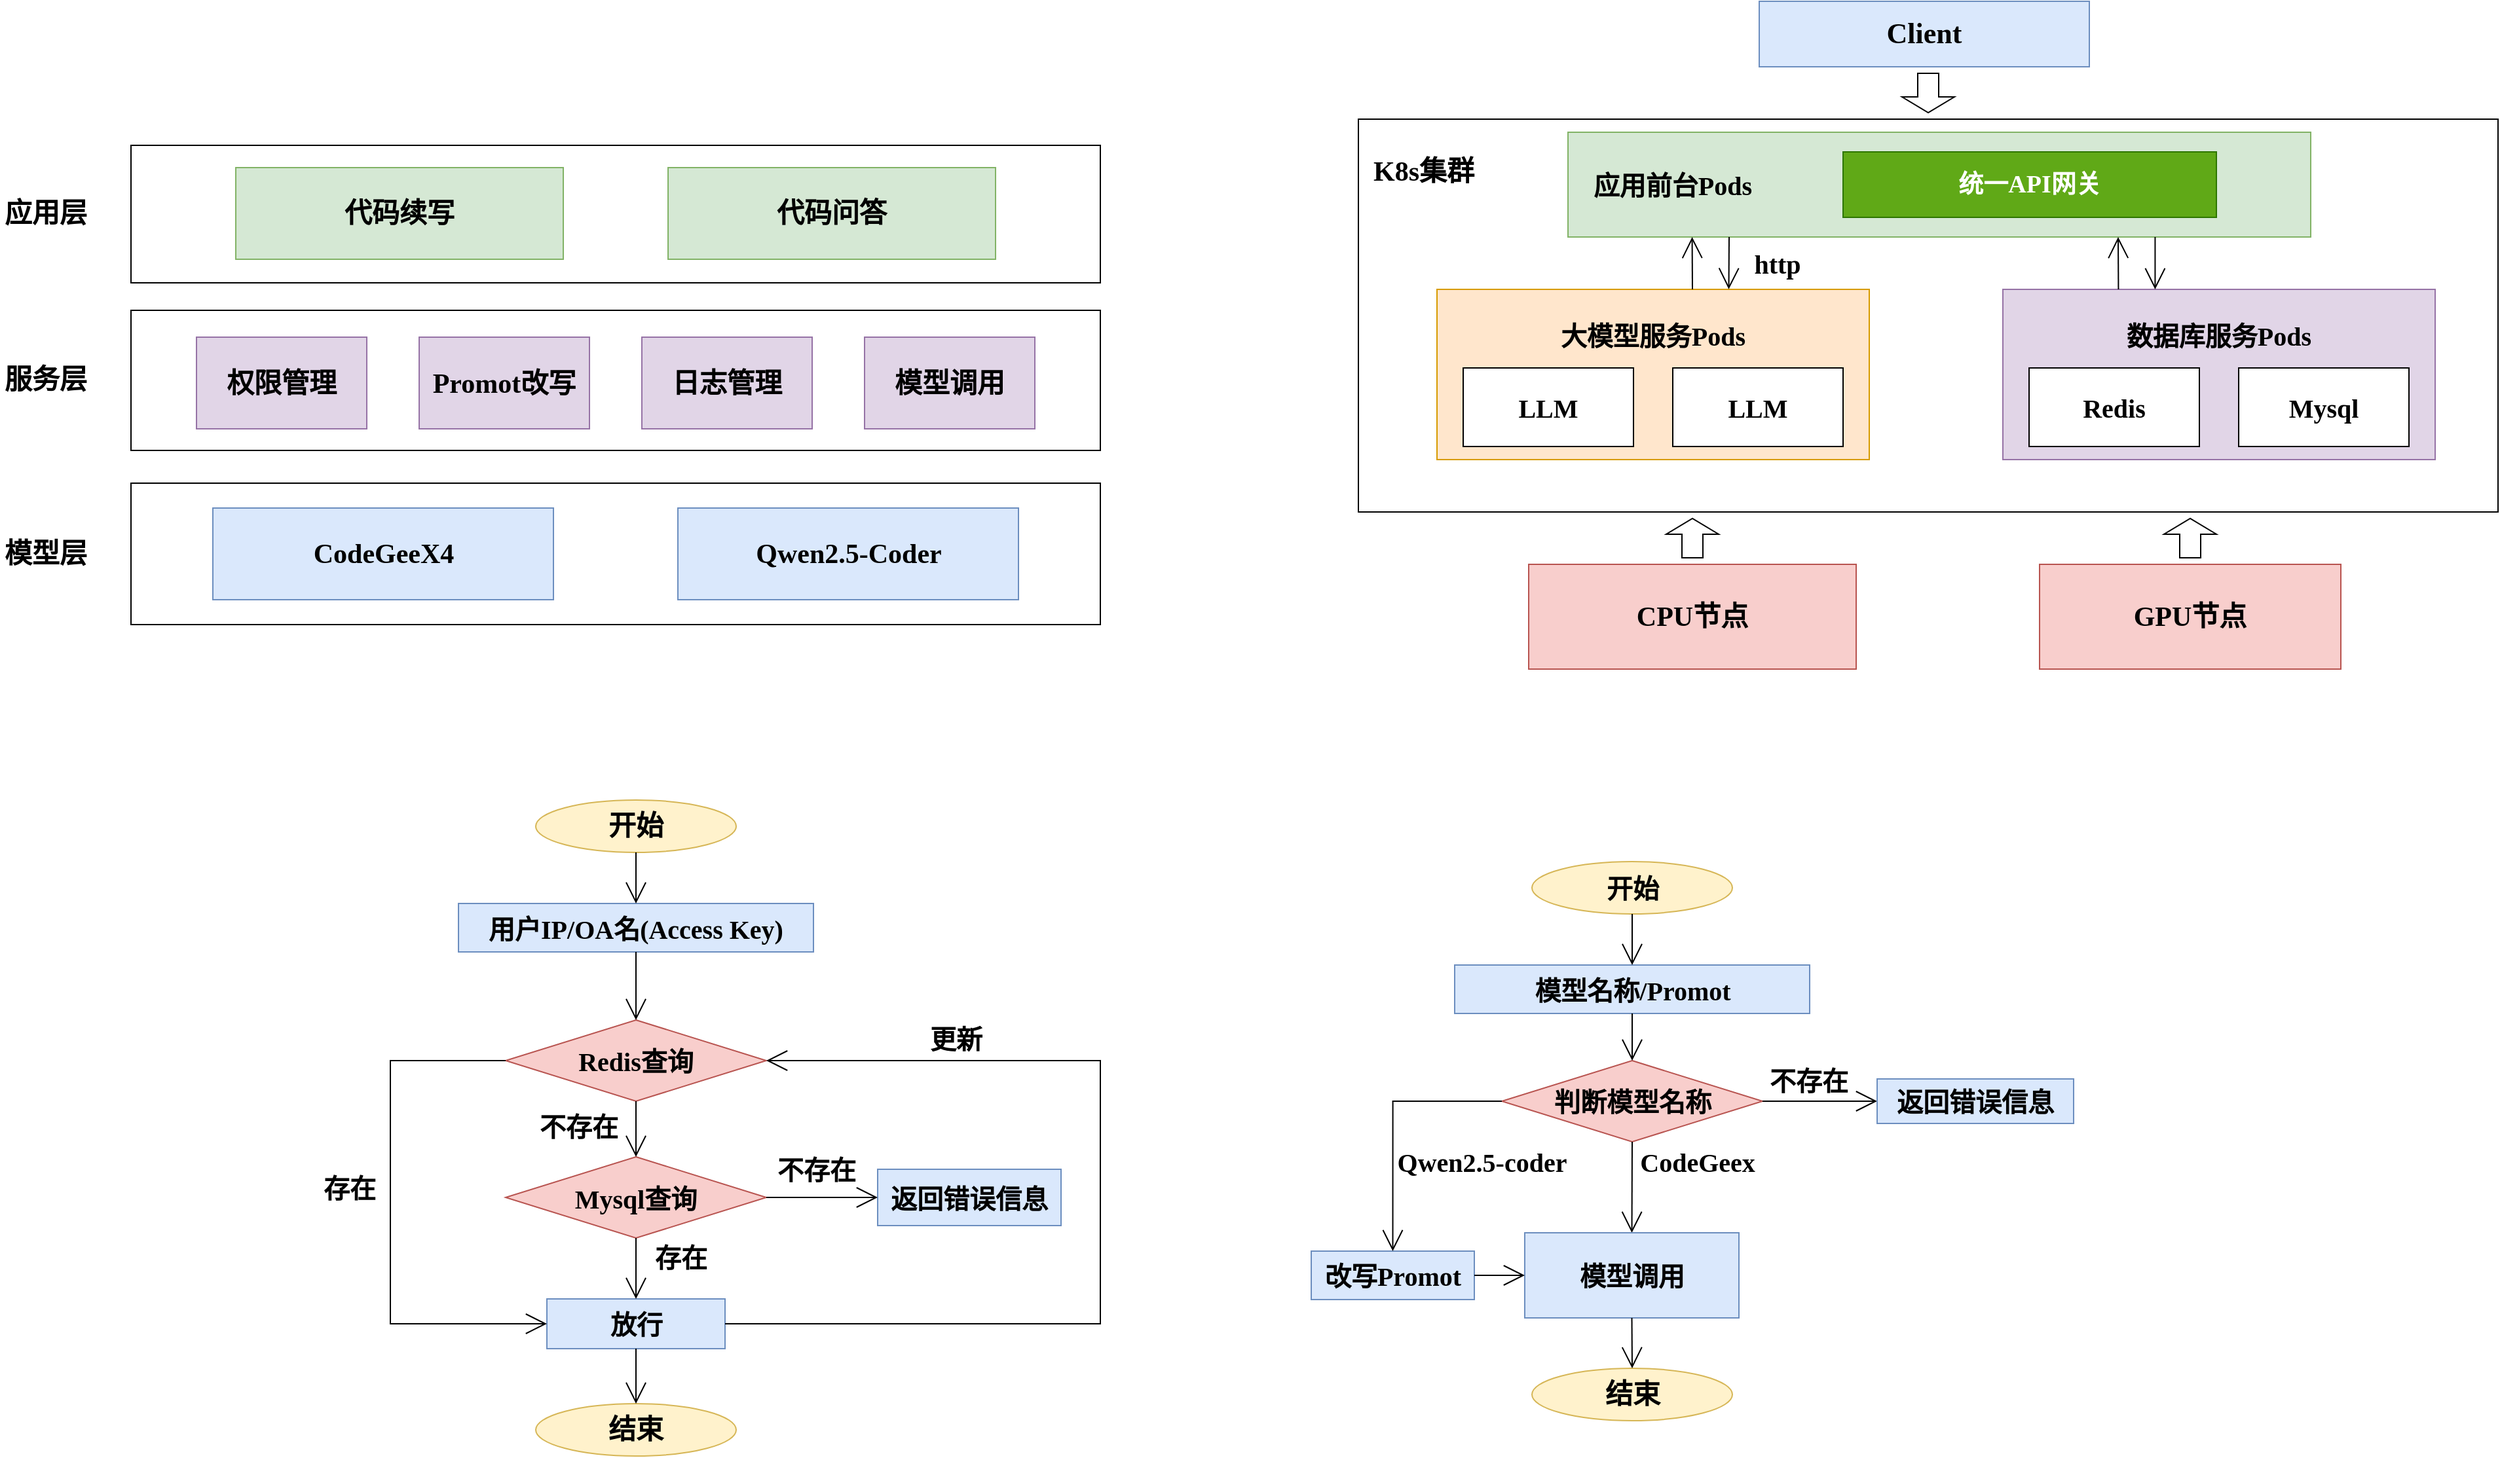 <mxfile version="24.7.17">
  <diagram name="第 1 页" id="R0EMuT_VIF-QQ9O2B0tm">
    <mxGraphModel dx="894" dy="443" grid="0" gridSize="10" guides="1" tooltips="1" connect="1" arrows="1" fold="1" page="1" pageScale="1" pageWidth="3300" pageHeight="2339" math="0" shadow="0">
      <root>
        <mxCell id="0" />
        <mxCell id="1" parent="0" />
        <mxCell id="7GsKX0eduVZCfFBKI-sv-1" value="" style="rounded=0;whiteSpace=wrap;html=1;fontFamily=宋体;labelBackgroundColor=none;fontStyle=1" parent="1" vertex="1">
          <mxGeometry x="180" y="143" width="740" height="105" as="geometry" />
        </mxCell>
        <mxCell id="7GsKX0eduVZCfFBKI-sv-2" value="&lt;font style=&quot;font-size: 21px;&quot;&gt;代码续写&lt;/font&gt;" style="rounded=0;whiteSpace=wrap;html=1;fontFamily=宋体;fillColor=#d5e8d4;strokeColor=#82b366;labelBackgroundColor=none;fontStyle=1" parent="1" vertex="1">
          <mxGeometry x="260" y="160" width="250" height="70" as="geometry" />
        </mxCell>
        <mxCell id="7GsKX0eduVZCfFBKI-sv-4" value="&lt;font style=&quot;font-size: 21px;&quot;&gt;代码问答&lt;/font&gt;" style="rounded=0;whiteSpace=wrap;html=1;fontFamily=宋体;fillColor=#d5e8d4;strokeColor=#82b366;labelBackgroundColor=none;fontStyle=1" parent="1" vertex="1">
          <mxGeometry x="590" y="160" width="250" height="70" as="geometry" />
        </mxCell>
        <mxCell id="7GsKX0eduVZCfFBKI-sv-5" value="&lt;font style=&quot;font-size: 21px;&quot;&gt;&lt;span&gt;应用层&lt;/span&gt;&lt;/font&gt;" style="text;strokeColor=none;fillColor=none;html=1;align=center;verticalAlign=middle;whiteSpace=wrap;rounded=0;fontSize=20;fontFamily=宋体;labelBackgroundColor=none;fontStyle=1" parent="1" vertex="1">
          <mxGeometry x="80" y="180" width="70" height="30" as="geometry" />
        </mxCell>
        <mxCell id="7GsKX0eduVZCfFBKI-sv-6" value="" style="rounded=0;whiteSpace=wrap;html=1;fontFamily=宋体;labelBackgroundColor=none;fontStyle=1" parent="1" vertex="1">
          <mxGeometry x="180" y="269" width="740" height="107" as="geometry" />
        </mxCell>
        <mxCell id="7GsKX0eduVZCfFBKI-sv-7" value="&lt;font style=&quot;font-size: 21px;&quot;&gt;权限管理&lt;/font&gt;" style="rounded=0;whiteSpace=wrap;html=1;fontFamily=宋体;fillColor=#e1d5e7;strokeColor=#9673a6;labelBackgroundColor=none;fontStyle=1" parent="1" vertex="1">
          <mxGeometry x="230" y="289.5" width="130" height="70" as="geometry" />
        </mxCell>
        <mxCell id="7GsKX0eduVZCfFBKI-sv-8" value="&lt;font style=&quot;font-size: 21px;&quot;&gt;&lt;font&gt;Promot&lt;/font&gt;改写&lt;/font&gt;" style="rounded=0;whiteSpace=wrap;html=1;fontFamily=宋体;fillColor=#e1d5e7;strokeColor=#9673a6;labelBackgroundColor=none;fontStyle=1" parent="1" vertex="1">
          <mxGeometry x="400" y="289.5" width="130" height="70" as="geometry" />
        </mxCell>
        <mxCell id="7GsKX0eduVZCfFBKI-sv-9" value="&lt;font style=&quot;font-size: 21px;&quot;&gt;&lt;span&gt;服务层&lt;/span&gt;&lt;/font&gt;" style="text;strokeColor=none;fillColor=none;html=1;align=center;verticalAlign=middle;whiteSpace=wrap;rounded=0;fontSize=20;fontFamily=宋体;labelBackgroundColor=none;fontStyle=1" parent="1" vertex="1">
          <mxGeometry x="80" y="307" width="70" height="30" as="geometry" />
        </mxCell>
        <mxCell id="7GsKX0eduVZCfFBKI-sv-10" value="&lt;font&gt;&lt;span style=&quot;font-size: 21px;&quot;&gt;日志管理&lt;/span&gt;&lt;/font&gt;" style="rounded=0;whiteSpace=wrap;html=1;fontFamily=宋体;fillColor=#e1d5e7;strokeColor=#9673a6;labelBackgroundColor=none;fontStyle=1" parent="1" vertex="1">
          <mxGeometry x="570" y="289.5" width="130" height="70" as="geometry" />
        </mxCell>
        <mxCell id="7GsKX0eduVZCfFBKI-sv-11" value="&lt;font&gt;&lt;span style=&quot;font-size: 21px;&quot;&gt;模型调用&lt;/span&gt;&lt;/font&gt;" style="rounded=0;whiteSpace=wrap;html=1;fontFamily=宋体;fillColor=#e1d5e7;strokeColor=#9673a6;labelBackgroundColor=none;fontStyle=1" parent="1" vertex="1">
          <mxGeometry x="740" y="289.5" width="130" height="70" as="geometry" />
        </mxCell>
        <mxCell id="7GsKX0eduVZCfFBKI-sv-18" value="" style="rounded=0;whiteSpace=wrap;html=1;fontFamily=宋体;labelBackgroundColor=none;fontStyle=1" parent="1" vertex="1">
          <mxGeometry x="180" y="401" width="740" height="108" as="geometry" />
        </mxCell>
        <mxCell id="7GsKX0eduVZCfFBKI-sv-19" value="&lt;font style=&quot;font-size: 21px;&quot;&gt;CodeGeeX4&lt;/font&gt;" style="rounded=0;whiteSpace=wrap;html=1;fontFamily=宋体;fillColor=#dae8fc;strokeColor=#6c8ebf;labelBackgroundColor=none;fontStyle=1" parent="1" vertex="1">
          <mxGeometry x="242.5" y="420" width="260" height="70" as="geometry" />
        </mxCell>
        <mxCell id="7GsKX0eduVZCfFBKI-sv-20" value="&lt;font&gt;&lt;span style=&quot;font-size: 21px;&quot;&gt;Qwen2.5-Coder&lt;/span&gt;&lt;/font&gt;" style="rounded=0;whiteSpace=wrap;html=1;fontFamily=宋体;fillColor=#dae8fc;strokeColor=#6c8ebf;labelBackgroundColor=none;fontStyle=1" parent="1" vertex="1">
          <mxGeometry x="597.5" y="420" width="260" height="70" as="geometry" />
        </mxCell>
        <mxCell id="7GsKX0eduVZCfFBKI-sv-21" value="&lt;font style=&quot;font-size: 21px;&quot;&gt;&lt;span&gt;模型层&lt;/span&gt;&lt;/font&gt;" style="text;strokeColor=none;fillColor=none;html=1;align=center;verticalAlign=middle;whiteSpace=wrap;rounded=0;fontSize=20;fontFamily=宋体;labelBackgroundColor=none;fontStyle=1" parent="1" vertex="1">
          <mxGeometry x="80" y="440" width="70" height="30" as="geometry" />
        </mxCell>
        <mxCell id="7GsKX0eduVZCfFBKI-sv-26" value="&lt;font style=&quot;font-size: 22px;&quot;&gt;Client&lt;/font&gt;" style="rounded=0;whiteSpace=wrap;html=1;fontFamily=宋体;fontStyle=1;fillColor=#dae8fc;strokeColor=#6c8ebf;" parent="1" vertex="1">
          <mxGeometry x="1423" y="33" width="252" height="50" as="geometry" />
        </mxCell>
        <mxCell id="7GsKX0eduVZCfFBKI-sv-27" value="" style="rounded=0;whiteSpace=wrap;html=1;fontFamily=宋体;fontStyle=1" parent="1" vertex="1">
          <mxGeometry x="1117" y="123" width="870" height="300" as="geometry" />
        </mxCell>
        <mxCell id="7GsKX0eduVZCfFBKI-sv-28" value="&lt;font style=&quot;font-size: 21px;&quot;&gt;K8s集群&lt;/font&gt;" style="text;strokeColor=none;fillColor=none;html=1;align=center;verticalAlign=middle;whiteSpace=wrap;rounded=0;fontSize=21;fontFamily=宋体;fontStyle=1" parent="1" vertex="1">
          <mxGeometry x="1117" y="148" width="100" height="30" as="geometry" />
        </mxCell>
        <mxCell id="7GsKX0eduVZCfFBKI-sv-29" value="" style="rounded=0;whiteSpace=wrap;html=1;fontFamily=宋体;fontStyle=1;fillColor=#d5e8d4;strokeColor=#82b366;" parent="1" vertex="1">
          <mxGeometry x="1277" y="133" width="567" height="80" as="geometry" />
        </mxCell>
        <mxCell id="7GsKX0eduVZCfFBKI-sv-30" value="&lt;font&gt;应用前台Pods&lt;/font&gt;" style="text;strokeColor=none;fillColor=none;html=1;align=center;verticalAlign=middle;whiteSpace=wrap;rounded=0;fontSize=20;fontFamily=宋体;fontStyle=1" parent="1" vertex="1">
          <mxGeometry x="1287" y="158" width="140" height="30" as="geometry" />
        </mxCell>
        <mxCell id="7GsKX0eduVZCfFBKI-sv-31" value="&lt;font style=&quot;font-size: 19px;&quot;&gt;统一API网关&lt;/font&gt;" style="rounded=0;whiteSpace=wrap;html=1;fontFamily=宋体;fontStyle=1;fillColor=#60a917;fontColor=#ffffff;strokeColor=#2D7600;" parent="1" vertex="1">
          <mxGeometry x="1487" y="148" width="285" height="50" as="geometry" />
        </mxCell>
        <mxCell id="7GsKX0eduVZCfFBKI-sv-32" value="" style="rounded=0;whiteSpace=wrap;html=1;fontFamily=宋体;fontStyle=1;fillColor=#ffe6cc;strokeColor=#d79b00;" parent="1" vertex="1">
          <mxGeometry x="1177" y="253" width="330" height="130" as="geometry" />
        </mxCell>
        <mxCell id="7GsKX0eduVZCfFBKI-sv-33" value="&lt;font style=&quot;font-size: 20px;&quot;&gt;LLM&lt;/font&gt;" style="rounded=0;whiteSpace=wrap;html=1;fontFamily=宋体;fontStyle=1" parent="1" vertex="1">
          <mxGeometry x="1197" y="313" width="130" height="60" as="geometry" />
        </mxCell>
        <mxCell id="7GsKX0eduVZCfFBKI-sv-34" value="&lt;font style=&quot;font-size: 20px;&quot;&gt;LLM&lt;/font&gt;" style="rounded=0;whiteSpace=wrap;html=1;fontFamily=宋体;fontStyle=1" parent="1" vertex="1">
          <mxGeometry x="1357" y="313" width="130" height="60" as="geometry" />
        </mxCell>
        <mxCell id="7GsKX0eduVZCfFBKI-sv-35" value="&lt;font&gt;大模型服务Pods&lt;/font&gt;" style="text;strokeColor=none;fillColor=none;html=1;align=center;verticalAlign=middle;whiteSpace=wrap;rounded=0;fontSize=20;fontFamily=宋体;fontStyle=1" parent="1" vertex="1">
          <mxGeometry x="1262" y="273" width="160" height="30" as="geometry" />
        </mxCell>
        <mxCell id="7GsKX0eduVZCfFBKI-sv-36" value="" style="rounded=0;whiteSpace=wrap;html=1;fontFamily=宋体;fontStyle=1;fillColor=#e1d5e7;strokeColor=#9673a6;" parent="1" vertex="1">
          <mxGeometry x="1609" y="253" width="330" height="130" as="geometry" />
        </mxCell>
        <mxCell id="7GsKX0eduVZCfFBKI-sv-37" value="&lt;font style=&quot;font-size: 20px;&quot;&gt;Redis&lt;/font&gt;" style="rounded=0;whiteSpace=wrap;html=1;fontFamily=宋体;fontStyle=1" parent="1" vertex="1">
          <mxGeometry x="1629" y="313" width="130" height="60" as="geometry" />
        </mxCell>
        <mxCell id="7GsKX0eduVZCfFBKI-sv-38" value="&lt;font style=&quot;font-size: 20px;&quot;&gt;Mysql&lt;/font&gt;" style="rounded=0;whiteSpace=wrap;html=1;fontFamily=宋体;fontStyle=1" parent="1" vertex="1">
          <mxGeometry x="1789" y="313" width="130" height="60" as="geometry" />
        </mxCell>
        <mxCell id="7GsKX0eduVZCfFBKI-sv-39" value="&lt;font&gt;数据库服务Pods&lt;/font&gt;" style="text;strokeColor=none;fillColor=none;html=1;align=center;verticalAlign=middle;whiteSpace=wrap;rounded=0;fontSize=20;fontFamily=宋体;fontStyle=1" parent="1" vertex="1">
          <mxGeometry x="1694" y="273" width="160" height="30" as="geometry" />
        </mxCell>
        <mxCell id="7GsKX0eduVZCfFBKI-sv-40" value="CPU节点" style="rounded=0;whiteSpace=wrap;html=1;fontFamily=宋体;fontSize=21;fontStyle=1;fillColor=#f8cecc;strokeColor=#b85450;" parent="1" vertex="1">
          <mxGeometry x="1247" y="463" width="250" height="80" as="geometry" />
        </mxCell>
        <mxCell id="7GsKX0eduVZCfFBKI-sv-42" value="GPU节点" style="rounded=0;whiteSpace=wrap;html=1;fontFamily=宋体;fontSize=21;fontStyle=1;fillColor=#f8cecc;strokeColor=#b85450;" parent="1" vertex="1">
          <mxGeometry x="1637" y="463" width="230" height="80" as="geometry" />
        </mxCell>
        <mxCell id="7GsKX0eduVZCfFBKI-sv-43" value="" style="shape=singleArrow;whiteSpace=wrap;html=1;arrowWidth=0.4;arrowSize=0.4;fontFamily=宋体;rotation=-90;fontStyle=1" parent="1" vertex="1">
          <mxGeometry x="1357" y="423" width="30" height="40" as="geometry" />
        </mxCell>
        <mxCell id="7GsKX0eduVZCfFBKI-sv-45" value="" style="shape=singleArrow;whiteSpace=wrap;html=1;arrowWidth=0.4;arrowSize=0.4;fontFamily=宋体;rotation=-90;fontStyle=1" parent="1" vertex="1">
          <mxGeometry x="1737" y="423" width="30" height="40" as="geometry" />
        </mxCell>
        <mxCell id="7GsKX0eduVZCfFBKI-sv-46" value="" style="shape=singleArrow;whiteSpace=wrap;html=1;arrowWidth=0.4;arrowSize=0.4;fontFamily=宋体;rotation=90;fontStyle=1" parent="1" vertex="1">
          <mxGeometry x="1537" y="83" width="30" height="40" as="geometry" />
        </mxCell>
        <mxCell id="7GsKX0eduVZCfFBKI-sv-47" value="" style="edgeStyle=none;orthogonalLoop=1;jettySize=auto;html=1;rounded=0;fontFamily=宋体;fontSize=16;startSize=14;endArrow=open;endSize=14;sourcePerimeterSpacing=8;targetPerimeterSpacing=8;curved=1;fontStyle=1" parent="1" edge="1">
          <mxGeometry width="140" relative="1" as="geometry">
            <mxPoint x="1372" y="253" as="sourcePoint" />
            <mxPoint x="1371.78" y="213" as="targetPoint" />
            <Array as="points" />
          </mxGeometry>
        </mxCell>
        <mxCell id="7GsKX0eduVZCfFBKI-sv-48" value="" style="edgeStyle=none;orthogonalLoop=1;jettySize=auto;html=1;rounded=0;fontFamily=宋体;fontSize=16;startSize=14;endArrow=open;endSize=14;sourcePerimeterSpacing=8;targetPerimeterSpacing=8;curved=1;entryX=0.675;entryY=-0.001;entryDx=0;entryDy=0;entryPerimeter=0;fontStyle=1" parent="1" target="7GsKX0eduVZCfFBKI-sv-32" edge="1">
          <mxGeometry width="140" relative="1" as="geometry">
            <mxPoint x="1400" y="213" as="sourcePoint" />
            <mxPoint x="1381.78" y="223" as="targetPoint" />
            <Array as="points" />
          </mxGeometry>
        </mxCell>
        <mxCell id="7GsKX0eduVZCfFBKI-sv-49" value="" style="edgeStyle=none;orthogonalLoop=1;jettySize=auto;html=1;rounded=0;fontFamily=宋体;fontSize=16;startSize=14;endArrow=open;endSize=14;sourcePerimeterSpacing=8;targetPerimeterSpacing=8;curved=1;fontStyle=1" parent="1" edge="1">
          <mxGeometry width="140" relative="1" as="geometry">
            <mxPoint x="1697.22" y="253" as="sourcePoint" />
            <mxPoint x="1697" y="213" as="targetPoint" />
            <Array as="points" />
          </mxGeometry>
        </mxCell>
        <mxCell id="7GsKX0eduVZCfFBKI-sv-50" value="" style="edgeStyle=none;orthogonalLoop=1;jettySize=auto;html=1;rounded=0;fontFamily=宋体;fontSize=16;startSize=14;endArrow=open;endSize=14;sourcePerimeterSpacing=8;targetPerimeterSpacing=8;curved=1;entryX=0.675;entryY=-0.001;entryDx=0;entryDy=0;entryPerimeter=0;fontStyle=1" parent="1" edge="1">
          <mxGeometry width="140" relative="1" as="geometry">
            <mxPoint x="1725.22" y="213" as="sourcePoint" />
            <mxPoint x="1725.22" y="253" as="targetPoint" />
            <Array as="points" />
          </mxGeometry>
        </mxCell>
        <mxCell id="7GsKX0eduVZCfFBKI-sv-51" value="&lt;font&gt;http&lt;/font&gt;" style="text;strokeColor=none;fillColor=none;html=1;align=center;verticalAlign=middle;whiteSpace=wrap;rounded=0;fontSize=20;fontFamily=宋体;fontStyle=1" parent="1" vertex="1">
          <mxGeometry x="1407" y="218" width="60" height="30" as="geometry" />
        </mxCell>
        <mxCell id="8tWyTucmSmF3DyOcgafZ-1" value="&lt;font style=&quot;font-size: 21px;&quot;&gt;开始&lt;/font&gt;" style="ellipse;whiteSpace=wrap;html=1;fontFamily=宋体;fontStyle=1;fillColor=#fff2cc;strokeColor=#d6b656;" vertex="1" parent="1">
          <mxGeometry x="489" y="643" width="153" height="40" as="geometry" />
        </mxCell>
        <mxCell id="8tWyTucmSmF3DyOcgafZ-2" value="&lt;font style=&quot;font-size: 20px;&quot;&gt;用户IP/OA名(Access Key)&lt;/font&gt;" style="rounded=0;whiteSpace=wrap;html=1;fontFamily=宋体;fontStyle=1;fillColor=#dae8fc;strokeColor=#6c8ebf;" vertex="1" parent="1">
          <mxGeometry x="430" y="722" width="271" height="37" as="geometry" />
        </mxCell>
        <mxCell id="8tWyTucmSmF3DyOcgafZ-3" value="&lt;font style=&quot;font-size: 20px;&quot;&gt;Redis查询&lt;/font&gt;" style="rhombus;whiteSpace=wrap;html=1;fontFamily=宋体;fontStyle=1;fillColor=#f8cecc;strokeColor=#b85450;" vertex="1" parent="1">
          <mxGeometry x="466" y="811" width="199" height="62" as="geometry" />
        </mxCell>
        <mxCell id="8tWyTucmSmF3DyOcgafZ-5" value="&lt;font style=&quot;font-size: 20px;&quot;&gt;返回错误信息&lt;/font&gt;" style="rounded=0;whiteSpace=wrap;html=1;fontFamily=宋体;fontStyle=1;fillColor=#dae8fc;strokeColor=#6c8ebf;" vertex="1" parent="1">
          <mxGeometry x="750" y="925" width="140" height="43" as="geometry" />
        </mxCell>
        <mxCell id="8tWyTucmSmF3DyOcgafZ-8" value="&lt;font style=&quot;font-size: 20px;&quot;&gt;放行&lt;/font&gt;" style="rounded=0;whiteSpace=wrap;html=1;fontFamily=宋体;fillColor=#dae8fc;strokeColor=#6c8ebf;fontStyle=1" vertex="1" parent="1">
          <mxGeometry x="497.5" y="1024" width="136" height="38" as="geometry" />
        </mxCell>
        <mxCell id="8tWyTucmSmF3DyOcgafZ-10" value="&lt;font style=&quot;font-size: 21px;&quot;&gt;结束&lt;/font&gt;" style="ellipse;whiteSpace=wrap;html=1;fontFamily=宋体;fillColor=#fff2cc;strokeColor=#d6b656;fontStyle=1" vertex="1" parent="1">
          <mxGeometry x="489" y="1104" width="153" height="40" as="geometry" />
        </mxCell>
        <mxCell id="8tWyTucmSmF3DyOcgafZ-11" value="" style="edgeStyle=none;orthogonalLoop=1;jettySize=auto;html=1;rounded=0;fontFamily=Architects Daughter;fontSource=https%3A%2F%2Ffonts.googleapis.com%2Fcss%3Ffamily%3DArchitects%2BDaughter;fontSize=16;startSize=14;endArrow=open;endSize=14;sourcePerimeterSpacing=8;targetPerimeterSpacing=8;curved=1;exitX=0.5;exitY=1;exitDx=0;exitDy=0;entryX=0.5;entryY=0;entryDx=0;entryDy=0;fontStyle=1" edge="1" parent="1" source="8tWyTucmSmF3DyOcgafZ-1" target="8tWyTucmSmF3DyOcgafZ-2">
          <mxGeometry width="140" relative="1" as="geometry">
            <mxPoint x="601" y="704" as="sourcePoint" />
            <mxPoint x="741" y="704" as="targetPoint" />
            <Array as="points" />
          </mxGeometry>
        </mxCell>
        <mxCell id="8tWyTucmSmF3DyOcgafZ-12" value="" style="edgeStyle=none;orthogonalLoop=1;jettySize=auto;html=1;rounded=0;fontFamily=Architects Daughter;fontSource=https%3A%2F%2Ffonts.googleapis.com%2Fcss%3Ffamily%3DArchitects%2BDaughter;fontSize=16;startSize=14;endArrow=open;endSize=14;sourcePerimeterSpacing=8;targetPerimeterSpacing=8;curved=1;exitX=0.5;exitY=1;exitDx=0;exitDy=0;entryX=0.5;entryY=0;entryDx=0;entryDy=0;fontStyle=1" edge="1" parent="1" source="8tWyTucmSmF3DyOcgafZ-2" target="8tWyTucmSmF3DyOcgafZ-3">
          <mxGeometry width="140" relative="1" as="geometry">
            <mxPoint x="503" y="783" as="sourcePoint" />
            <mxPoint x="643" y="783" as="targetPoint" />
            <Array as="points" />
          </mxGeometry>
        </mxCell>
        <mxCell id="8tWyTucmSmF3DyOcgafZ-13" value="" style="edgeStyle=none;orthogonalLoop=1;jettySize=auto;html=1;rounded=0;fontFamily=Architects Daughter;fontSource=https%3A%2F%2Ffonts.googleapis.com%2Fcss%3Ffamily%3DArchitects%2BDaughter;fontSize=16;startSize=14;endArrow=open;endSize=14;sourcePerimeterSpacing=8;targetPerimeterSpacing=8;curved=1;exitX=0.5;exitY=1;exitDx=0;exitDy=0;entryX=0.5;entryY=0;entryDx=0;entryDy=0;fontStyle=1" edge="1" parent="1" source="8tWyTucmSmF3DyOcgafZ-8" target="8tWyTucmSmF3DyOcgafZ-10">
          <mxGeometry width="140" relative="1" as="geometry">
            <mxPoint x="677" y="1073" as="sourcePoint" />
            <mxPoint x="817" y="1073" as="targetPoint" />
            <Array as="points" />
          </mxGeometry>
        </mxCell>
        <mxCell id="8tWyTucmSmF3DyOcgafZ-14" value="" style="edgeStyle=orthogonalEdgeStyle;orthogonalLoop=1;jettySize=auto;html=1;rounded=0;fontFamily=Architects Daughter;fontSource=https%3A%2F%2Ffonts.googleapis.com%2Fcss%3Ffamily%3DArchitects%2BDaughter;fontSize=16;startSize=14;endArrow=open;endSize=14;sourcePerimeterSpacing=8;targetPerimeterSpacing=8;exitX=0;exitY=0.5;exitDx=0;exitDy=0;entryX=0;entryY=0.5;entryDx=0;entryDy=0;fontStyle=1" edge="1" parent="1" source="8tWyTucmSmF3DyOcgafZ-3" target="8tWyTucmSmF3DyOcgafZ-8">
          <mxGeometry width="140" relative="1" as="geometry">
            <mxPoint x="350" y="884" as="sourcePoint" />
            <mxPoint x="498" y="1052" as="targetPoint" />
            <Array as="points">
              <mxPoint x="378" y="842" />
              <mxPoint x="378" y="1043" />
            </Array>
          </mxGeometry>
        </mxCell>
        <mxCell id="8tWyTucmSmF3DyOcgafZ-15" value="&lt;font face=&quot;宋体&quot;&gt;存在&lt;/font&gt;" style="text;strokeColor=none;fillColor=none;html=1;align=center;verticalAlign=middle;whiteSpace=wrap;rounded=0;fontSize=20;fontFamily=Architects Daughter;fontSource=https%3A%2F%2Ffonts.googleapis.com%2Fcss%3Ffamily%3DArchitects%2BDaughter;fontStyle=1" vertex="1" parent="1">
          <mxGeometry x="317" y="925" width="60" height="30" as="geometry" />
        </mxCell>
        <mxCell id="8tWyTucmSmF3DyOcgafZ-16" value="&lt;font face=&quot;宋体&quot;&gt;存在&lt;/font&gt;" style="text;strokeColor=none;fillColor=none;html=1;align=center;verticalAlign=middle;whiteSpace=wrap;rounded=0;fontSize=20;fontFamily=Architects Daughter;fontSource=https%3A%2F%2Ffonts.googleapis.com%2Fcss%3Ffamily%3DArchitects%2BDaughter;fontStyle=1" vertex="1" parent="1">
          <mxGeometry x="570" y="978" width="60" height="30" as="geometry" />
        </mxCell>
        <mxCell id="8tWyTucmSmF3DyOcgafZ-17" value="&lt;font face=&quot;宋体&quot;&gt;不存在&lt;/font&gt;" style="text;strokeColor=none;fillColor=none;html=1;align=center;verticalAlign=middle;whiteSpace=wrap;rounded=0;fontSize=20;fontFamily=Architects Daughter;fontSource=https%3A%2F%2Ffonts.googleapis.com%2Fcss%3Ffamily%3DArchitects%2BDaughter;fontStyle=1" vertex="1" parent="1">
          <mxGeometry x="484" y="878" width="76" height="30" as="geometry" />
        </mxCell>
        <mxCell id="8tWyTucmSmF3DyOcgafZ-18" value="&lt;font face=&quot;宋体&quot;&gt;不存在&lt;/font&gt;" style="text;strokeColor=none;fillColor=none;html=1;align=center;verticalAlign=middle;whiteSpace=wrap;rounded=0;fontSize=20;fontFamily=Architects Daughter;fontSource=https%3A%2F%2Ffonts.googleapis.com%2Fcss%3Ffamily%3DArchitects%2BDaughter;fontStyle=1" vertex="1" parent="1">
          <mxGeometry x="669" y="911" width="69" height="30" as="geometry" />
        </mxCell>
        <mxCell id="8tWyTucmSmF3DyOcgafZ-20" value="" style="edgeStyle=orthogonalEdgeStyle;orthogonalLoop=1;jettySize=auto;html=1;rounded=0;fontFamily=Architects Daughter;fontSource=https%3A%2F%2Ffonts.googleapis.com%2Fcss%3Ffamily%3DArchitects%2BDaughter;fontSize=16;startSize=14;endArrow=open;endSize=14;sourcePerimeterSpacing=8;targetPerimeterSpacing=8;exitX=1;exitY=0.5;exitDx=0;exitDy=0;entryX=1;entryY=0.5;entryDx=0;entryDy=0;fontStyle=1" edge="1" parent="1" source="8tWyTucmSmF3DyOcgafZ-8" target="8tWyTucmSmF3DyOcgafZ-3">
          <mxGeometry width="140" relative="1" as="geometry">
            <mxPoint x="714" y="1036" as="sourcePoint" />
            <mxPoint x="860" y="1043" as="targetPoint" />
            <Array as="points">
              <mxPoint x="920" y="1043" />
              <mxPoint x="920" y="842" />
            </Array>
          </mxGeometry>
        </mxCell>
        <mxCell id="8tWyTucmSmF3DyOcgafZ-21" value="&lt;font face=&quot;宋体&quot;&gt;更新&lt;/font&gt;" style="text;strokeColor=none;fillColor=none;html=1;align=center;verticalAlign=middle;whiteSpace=wrap;rounded=0;fontSize=20;fontFamily=Architects Daughter;fontSource=https%3A%2F%2Ffonts.googleapis.com%2Fcss%3Ffamily%3DArchitects%2BDaughter;fontStyle=1" vertex="1" parent="1">
          <mxGeometry x="780" y="811" width="60" height="30" as="geometry" />
        </mxCell>
        <mxCell id="8tWyTucmSmF3DyOcgafZ-24" value="&lt;font style=&quot;font-size: 20px;&quot;&gt;Mysql查询&lt;/font&gt;" style="rhombus;whiteSpace=wrap;html=1;fontFamily=宋体;fontStyle=1;fillColor=#f8cecc;strokeColor=#b85450;" vertex="1" parent="1">
          <mxGeometry x="466" y="915.5" width="199" height="62" as="geometry" />
        </mxCell>
        <mxCell id="8tWyTucmSmF3DyOcgafZ-25" value="" style="edgeStyle=none;orthogonalLoop=1;jettySize=auto;html=1;rounded=0;fontFamily=Architects Daughter;fontSource=https%3A%2F%2Ffonts.googleapis.com%2Fcss%3Ffamily%3DArchitects%2BDaughter;fontSize=16;startSize=14;endArrow=open;endSize=14;sourcePerimeterSpacing=8;targetPerimeterSpacing=8;curved=1;exitX=0.5;exitY=1;exitDx=0;exitDy=0;entryX=0.5;entryY=0;entryDx=0;entryDy=0;fontStyle=1" edge="1" parent="1" source="8tWyTucmSmF3DyOcgafZ-3" target="8tWyTucmSmF3DyOcgafZ-24">
          <mxGeometry width="140" relative="1" as="geometry">
            <mxPoint x="630" y="900" as="sourcePoint" />
            <mxPoint x="770" y="900" as="targetPoint" />
            <Array as="points" />
          </mxGeometry>
        </mxCell>
        <mxCell id="8tWyTucmSmF3DyOcgafZ-26" value="" style="edgeStyle=none;orthogonalLoop=1;jettySize=auto;html=1;rounded=0;fontFamily=Architects Daughter;fontSource=https%3A%2F%2Ffonts.googleapis.com%2Fcss%3Ffamily%3DArchitects%2BDaughter;fontSize=16;startSize=14;endArrow=open;endSize=14;sourcePerimeterSpacing=8;targetPerimeterSpacing=8;curved=1;entryX=0.5;entryY=0;entryDx=0;entryDy=0;exitX=0.5;exitY=1;exitDx=0;exitDy=0;fontStyle=1" edge="1" parent="1" source="8tWyTucmSmF3DyOcgafZ-24" target="8tWyTucmSmF3DyOcgafZ-8">
          <mxGeometry width="140" relative="1" as="geometry">
            <mxPoint x="550" y="980" as="sourcePoint" />
            <mxPoint x="576" y="926" as="targetPoint" />
            <Array as="points" />
          </mxGeometry>
        </mxCell>
        <mxCell id="8tWyTucmSmF3DyOcgafZ-27" value="" style="edgeStyle=none;orthogonalLoop=1;jettySize=auto;html=1;rounded=0;fontFamily=Architects Daughter;fontSource=https%3A%2F%2Ffonts.googleapis.com%2Fcss%3Ffamily%3DArchitects%2BDaughter;fontSize=16;startSize=14;endArrow=open;endSize=14;sourcePerimeterSpacing=8;targetPerimeterSpacing=8;curved=1;exitX=1;exitY=0.5;exitDx=0;exitDy=0;entryX=0;entryY=0.5;entryDx=0;entryDy=0;fontStyle=1" edge="1" parent="1" source="8tWyTucmSmF3DyOcgafZ-24" target="8tWyTucmSmF3DyOcgafZ-5">
          <mxGeometry width="140" relative="1" as="geometry">
            <mxPoint x="650" y="980" as="sourcePoint" />
            <mxPoint x="790" y="980" as="targetPoint" />
            <Array as="points" />
          </mxGeometry>
        </mxCell>
        <mxCell id="8tWyTucmSmF3DyOcgafZ-28" value="&lt;font style=&quot;font-size: 20px;&quot;&gt;开始&lt;/font&gt;" style="ellipse;whiteSpace=wrap;html=1;fontFamily=宋体;fontStyle=1;fillColor=#fff2cc;strokeColor=#d6b656;" vertex="1" parent="1">
          <mxGeometry x="1249.5" y="690" width="153" height="40" as="geometry" />
        </mxCell>
        <mxCell id="8tWyTucmSmF3DyOcgafZ-29" value="&lt;span style=&quot;font-size: 20px;&quot;&gt;模型名称/Promot&lt;/span&gt;" style="rounded=0;whiteSpace=wrap;html=1;fontFamily=宋体;fontStyle=1;fillColor=#dae8fc;strokeColor=#6c8ebf;" vertex="1" parent="1">
          <mxGeometry x="1190.5" y="769" width="271" height="37" as="geometry" />
        </mxCell>
        <mxCell id="8tWyTucmSmF3DyOcgafZ-30" value="&lt;font style=&quot;font-size: 20px;&quot;&gt;判断模型名称&lt;/font&gt;" style="rhombus;whiteSpace=wrap;html=1;fontFamily=宋体;fontStyle=1;fillColor=#f8cecc;strokeColor=#b85450;" vertex="1" parent="1">
          <mxGeometry x="1226.5" y="842" width="199" height="62" as="geometry" />
        </mxCell>
        <mxCell id="8tWyTucmSmF3DyOcgafZ-31" value="" style="edgeStyle=none;orthogonalLoop=1;jettySize=auto;html=1;rounded=0;fontFamily=Architects Daughter;fontSource=https%3A%2F%2Ffonts.googleapis.com%2Fcss%3Ffamily%3DArchitects%2BDaughter;fontSize=16;startSize=14;endArrow=open;endSize=14;sourcePerimeterSpacing=8;targetPerimeterSpacing=8;curved=1;exitX=0.5;exitY=1;exitDx=0;exitDy=0;entryX=0.5;entryY=0;entryDx=0;entryDy=0;fontStyle=1" edge="1" parent="1" source="8tWyTucmSmF3DyOcgafZ-28" target="8tWyTucmSmF3DyOcgafZ-29">
          <mxGeometry width="140" relative="1" as="geometry">
            <mxPoint x="904" y="827" as="sourcePoint" />
            <mxPoint x="1044" y="827" as="targetPoint" />
            <Array as="points" />
          </mxGeometry>
        </mxCell>
        <mxCell id="8tWyTucmSmF3DyOcgafZ-33" value="" style="edgeStyle=none;orthogonalLoop=1;jettySize=auto;html=1;rounded=0;fontFamily=Architects Daughter;fontSource=https%3A%2F%2Ffonts.googleapis.com%2Fcss%3Ffamily%3DArchitects%2BDaughter;fontSize=16;startSize=14;endArrow=open;endSize=14;sourcePerimeterSpacing=8;targetPerimeterSpacing=8;curved=1;exitX=0.5;exitY=1;exitDx=0;exitDy=0;entryX=0.5;entryY=0;entryDx=0;entryDy=0;fontStyle=1" edge="1" parent="1" source="8tWyTucmSmF3DyOcgafZ-29" target="8tWyTucmSmF3DyOcgafZ-30">
          <mxGeometry width="140" relative="1" as="geometry">
            <mxPoint x="1336" y="740" as="sourcePoint" />
            <mxPoint x="1336" y="779" as="targetPoint" />
            <Array as="points" />
          </mxGeometry>
        </mxCell>
        <mxCell id="8tWyTucmSmF3DyOcgafZ-34" value="" style="edgeStyle=none;orthogonalLoop=1;jettySize=auto;html=1;rounded=0;fontFamily=Architects Daughter;fontSource=https%3A%2F%2Ffonts.googleapis.com%2Fcss%3Ffamily%3DArchitects%2BDaughter;fontSize=16;startSize=14;endArrow=open;endSize=14;sourcePerimeterSpacing=8;targetPerimeterSpacing=8;curved=1;exitX=1;exitY=0.5;exitDx=0;exitDy=0;entryX=0;entryY=0.5;entryDx=0;entryDy=0;fontStyle=1" edge="1" parent="1" source="8tWyTucmSmF3DyOcgafZ-30" target="8tWyTucmSmF3DyOcgafZ-35">
          <mxGeometry width="140" relative="1" as="geometry">
            <mxPoint x="1304" y="937" as="sourcePoint" />
            <mxPoint x="1464" y="873" as="targetPoint" />
            <Array as="points" />
          </mxGeometry>
        </mxCell>
        <mxCell id="8tWyTucmSmF3DyOcgafZ-35" value="&lt;font face=&quot;宋体&quot; style=&quot;font-size: 20px;&quot;&gt;返回错误信息&lt;/font&gt;" style="rounded=0;whiteSpace=wrap;html=1;fontFamily=Architects Daughter;fontSource=https%3A%2F%2Ffonts.googleapis.com%2Fcss%3Ffamily%3DArchitects%2BDaughter;fillColor=#dae8fc;strokeColor=#6c8ebf;fontStyle=1" vertex="1" parent="1">
          <mxGeometry x="1513" y="856" width="150" height="34" as="geometry" />
        </mxCell>
        <mxCell id="8tWyTucmSmF3DyOcgafZ-37" value="不存在" style="text;strokeColor=none;fillColor=none;html=1;align=center;verticalAlign=middle;whiteSpace=wrap;rounded=0;fontSize=20;fontFamily=宋体;fontStyle=1" vertex="1" parent="1">
          <mxGeometry x="1425.5" y="842" width="70" height="30" as="geometry" />
        </mxCell>
        <mxCell id="8tWyTucmSmF3DyOcgafZ-38" value="" style="edgeStyle=none;orthogonalLoop=1;jettySize=auto;html=1;rounded=0;fontFamily=Architects Daughter;fontSource=https%3A%2F%2Ffonts.googleapis.com%2Fcss%3Ffamily%3DArchitects%2BDaughter;fontSize=16;startSize=14;endArrow=open;endSize=14;sourcePerimeterSpacing=8;targetPerimeterSpacing=8;curved=1;exitX=0.5;exitY=1;exitDx=0;exitDy=0;entryX=0.5;entryY=0;entryDx=0;entryDy=0;fontStyle=1" edge="1" parent="1" source="8tWyTucmSmF3DyOcgafZ-30" target="8tWyTucmSmF3DyOcgafZ-44">
          <mxGeometry width="140" relative="1" as="geometry">
            <mxPoint x="1264" y="977" as="sourcePoint" />
            <mxPoint x="1326" y="947" as="targetPoint" />
            <Array as="points" />
          </mxGeometry>
        </mxCell>
        <mxCell id="8tWyTucmSmF3DyOcgafZ-39" value="CodeGeex" style="text;strokeColor=none;fillColor=none;html=1;align=center;verticalAlign=middle;whiteSpace=wrap;rounded=0;fontSize=20;fontFamily=宋体;fontStyle=1" vertex="1" parent="1">
          <mxGeometry x="1341" y="904" width="70" height="30" as="geometry" />
        </mxCell>
        <mxCell id="8tWyTucmSmF3DyOcgafZ-41" value="&lt;font face=&quot;宋体&quot; style=&quot;font-size: 20px;&quot;&gt;改写Promot&lt;/font&gt;" style="rounded=0;whiteSpace=wrap;html=1;fontFamily=Architects Daughter;fontSource=https%3A%2F%2Ffonts.googleapis.com%2Fcss%3Ffamily%3DArchitects%2BDaughter;fillColor=#dae8fc;strokeColor=#6c8ebf;fontStyle=1" vertex="1" parent="1">
          <mxGeometry x="1081" y="987.5" width="124.5" height="37" as="geometry" />
        </mxCell>
        <mxCell id="8tWyTucmSmF3DyOcgafZ-42" value="" style="edgeStyle=orthogonalEdgeStyle;orthogonalLoop=1;jettySize=auto;html=1;rounded=0;fontFamily=Architects Daughter;fontSource=https%3A%2F%2Ffonts.googleapis.com%2Fcss%3Ffamily%3DArchitects%2BDaughter;fontSize=16;startSize=14;endArrow=open;endSize=14;sourcePerimeterSpacing=8;targetPerimeterSpacing=8;exitX=0;exitY=0.5;exitDx=0;exitDy=0;entryX=0.5;entryY=0;entryDx=0;entryDy=0;fontStyle=1" edge="1" parent="1" source="8tWyTucmSmF3DyOcgafZ-30" target="8tWyTucmSmF3DyOcgafZ-41">
          <mxGeometry width="140" relative="1" as="geometry">
            <mxPoint x="1084" y="877" as="sourcePoint" />
            <mxPoint x="1154" y="927" as="targetPoint" />
          </mxGeometry>
        </mxCell>
        <mxCell id="8tWyTucmSmF3DyOcgafZ-43" value="Qwen2.5-coder" style="text;strokeColor=none;fillColor=none;html=1;align=center;verticalAlign=middle;whiteSpace=wrap;rounded=0;fontSize=20;fontFamily=宋体;fontStyle=1" vertex="1" parent="1">
          <mxGeometry x="1130.5" y="904" width="160.5" height="30" as="geometry" />
        </mxCell>
        <mxCell id="8tWyTucmSmF3DyOcgafZ-44" value="&lt;font face=&quot;宋体&quot; style=&quot;font-size: 20px;&quot;&gt;模型调用&lt;/font&gt;" style="rounded=0;whiteSpace=wrap;html=1;fontFamily=Architects Daughter;fontSource=https%3A%2F%2Ffonts.googleapis.com%2Fcss%3Ffamily%3DArchitects%2BDaughter;fillColor=#dae8fc;strokeColor=#6c8ebf;fontStyle=1" vertex="1" parent="1">
          <mxGeometry x="1244" y="973.5" width="163.5" height="65" as="geometry" />
        </mxCell>
        <mxCell id="8tWyTucmSmF3DyOcgafZ-45" value="" style="edgeStyle=none;orthogonalLoop=1;jettySize=auto;html=1;rounded=0;fontFamily=Architects Daughter;fontSource=https%3A%2F%2Ffonts.googleapis.com%2Fcss%3Ffamily%3DArchitects%2BDaughter;fontSize=16;startSize=14;endArrow=open;endSize=14;sourcePerimeterSpacing=8;targetPerimeterSpacing=8;curved=1;exitX=1;exitY=0.5;exitDx=0;exitDy=0;entryX=0;entryY=0.5;entryDx=0;entryDy=0;fontStyle=1" edge="1" parent="1" source="8tWyTucmSmF3DyOcgafZ-41" target="8tWyTucmSmF3DyOcgafZ-44">
          <mxGeometry width="140" relative="1" as="geometry">
            <mxPoint x="1174" y="1047" as="sourcePoint" />
            <mxPoint x="1314" y="1047" as="targetPoint" />
            <Array as="points" />
          </mxGeometry>
        </mxCell>
        <mxCell id="8tWyTucmSmF3DyOcgafZ-46" value="&lt;font style=&quot;font-size: 21px;&quot;&gt;结束&lt;/font&gt;" style="ellipse;whiteSpace=wrap;html=1;fontFamily=宋体;fontStyle=1;fillColor=#fff2cc;strokeColor=#d6b656;" vertex="1" parent="1">
          <mxGeometry x="1249.5" y="1077" width="153" height="40" as="geometry" />
        </mxCell>
        <mxCell id="8tWyTucmSmF3DyOcgafZ-47" value="" style="edgeStyle=none;orthogonalLoop=1;jettySize=auto;html=1;rounded=0;fontFamily=Architects Daughter;fontSource=https%3A%2F%2Ffonts.googleapis.com%2Fcss%3Ffamily%3DArchitects%2BDaughter;fontSize=16;startSize=14;endArrow=open;endSize=14;sourcePerimeterSpacing=8;targetPerimeterSpacing=8;curved=1;exitX=0.5;exitY=1;exitDx=0;exitDy=0;entryX=0.5;entryY=0;entryDx=0;entryDy=0;fontStyle=1" edge="1" parent="1" source="8tWyTucmSmF3DyOcgafZ-44" target="8tWyTucmSmF3DyOcgafZ-46">
          <mxGeometry width="140" relative="1" as="geometry">
            <mxPoint x="1460.25" y="1055" as="sourcePoint" />
            <mxPoint x="1460.25" y="1094" as="targetPoint" />
            <Array as="points" />
          </mxGeometry>
        </mxCell>
      </root>
    </mxGraphModel>
  </diagram>
</mxfile>
